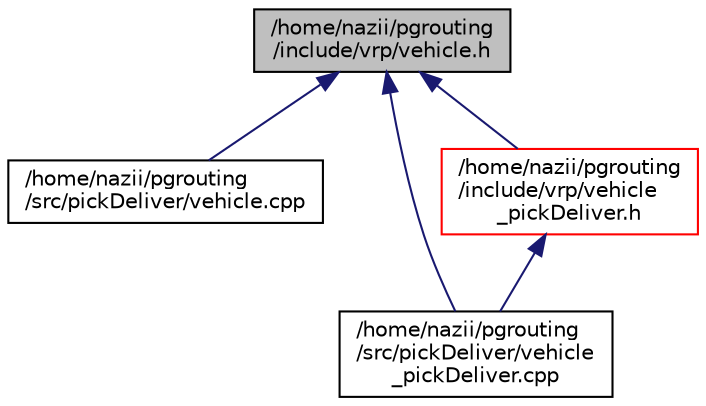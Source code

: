digraph "/home/nazii/pgrouting/include/vrp/vehicle.h"
{
  edge [fontname="Helvetica",fontsize="10",labelfontname="Helvetica",labelfontsize="10"];
  node [fontname="Helvetica",fontsize="10",shape=record];
  Node29 [label="/home/nazii/pgrouting\l/include/vrp/vehicle.h",height=0.2,width=0.4,color="black", fillcolor="grey75", style="filled", fontcolor="black"];
  Node29 -> Node30 [dir="back",color="midnightblue",fontsize="10",style="solid",fontname="Helvetica"];
  Node30 [label="/home/nazii/pgrouting\l/src/pickDeliver/vehicle.cpp",height=0.2,width=0.4,color="black", fillcolor="white", style="filled",URL="$vehicle_8cpp.html"];
  Node29 -> Node31 [dir="back",color="midnightblue",fontsize="10",style="solid",fontname="Helvetica"];
  Node31 [label="/home/nazii/pgrouting\l/src/pickDeliver/vehicle\l_pickDeliver.cpp",height=0.2,width=0.4,color="black", fillcolor="white", style="filled",URL="$vehicle__pickDeliver_8cpp.html"];
  Node29 -> Node32 [dir="back",color="midnightblue",fontsize="10",style="solid",fontname="Helvetica"];
  Node32 [label="/home/nazii/pgrouting\l/include/vrp/vehicle\l_pickDeliver.h",height=0.2,width=0.4,color="red", fillcolor="white", style="filled",URL="$vehicle__pickDeliver_8h.html"];
  Node32 -> Node31 [dir="back",color="midnightblue",fontsize="10",style="solid",fontname="Helvetica"];
}
